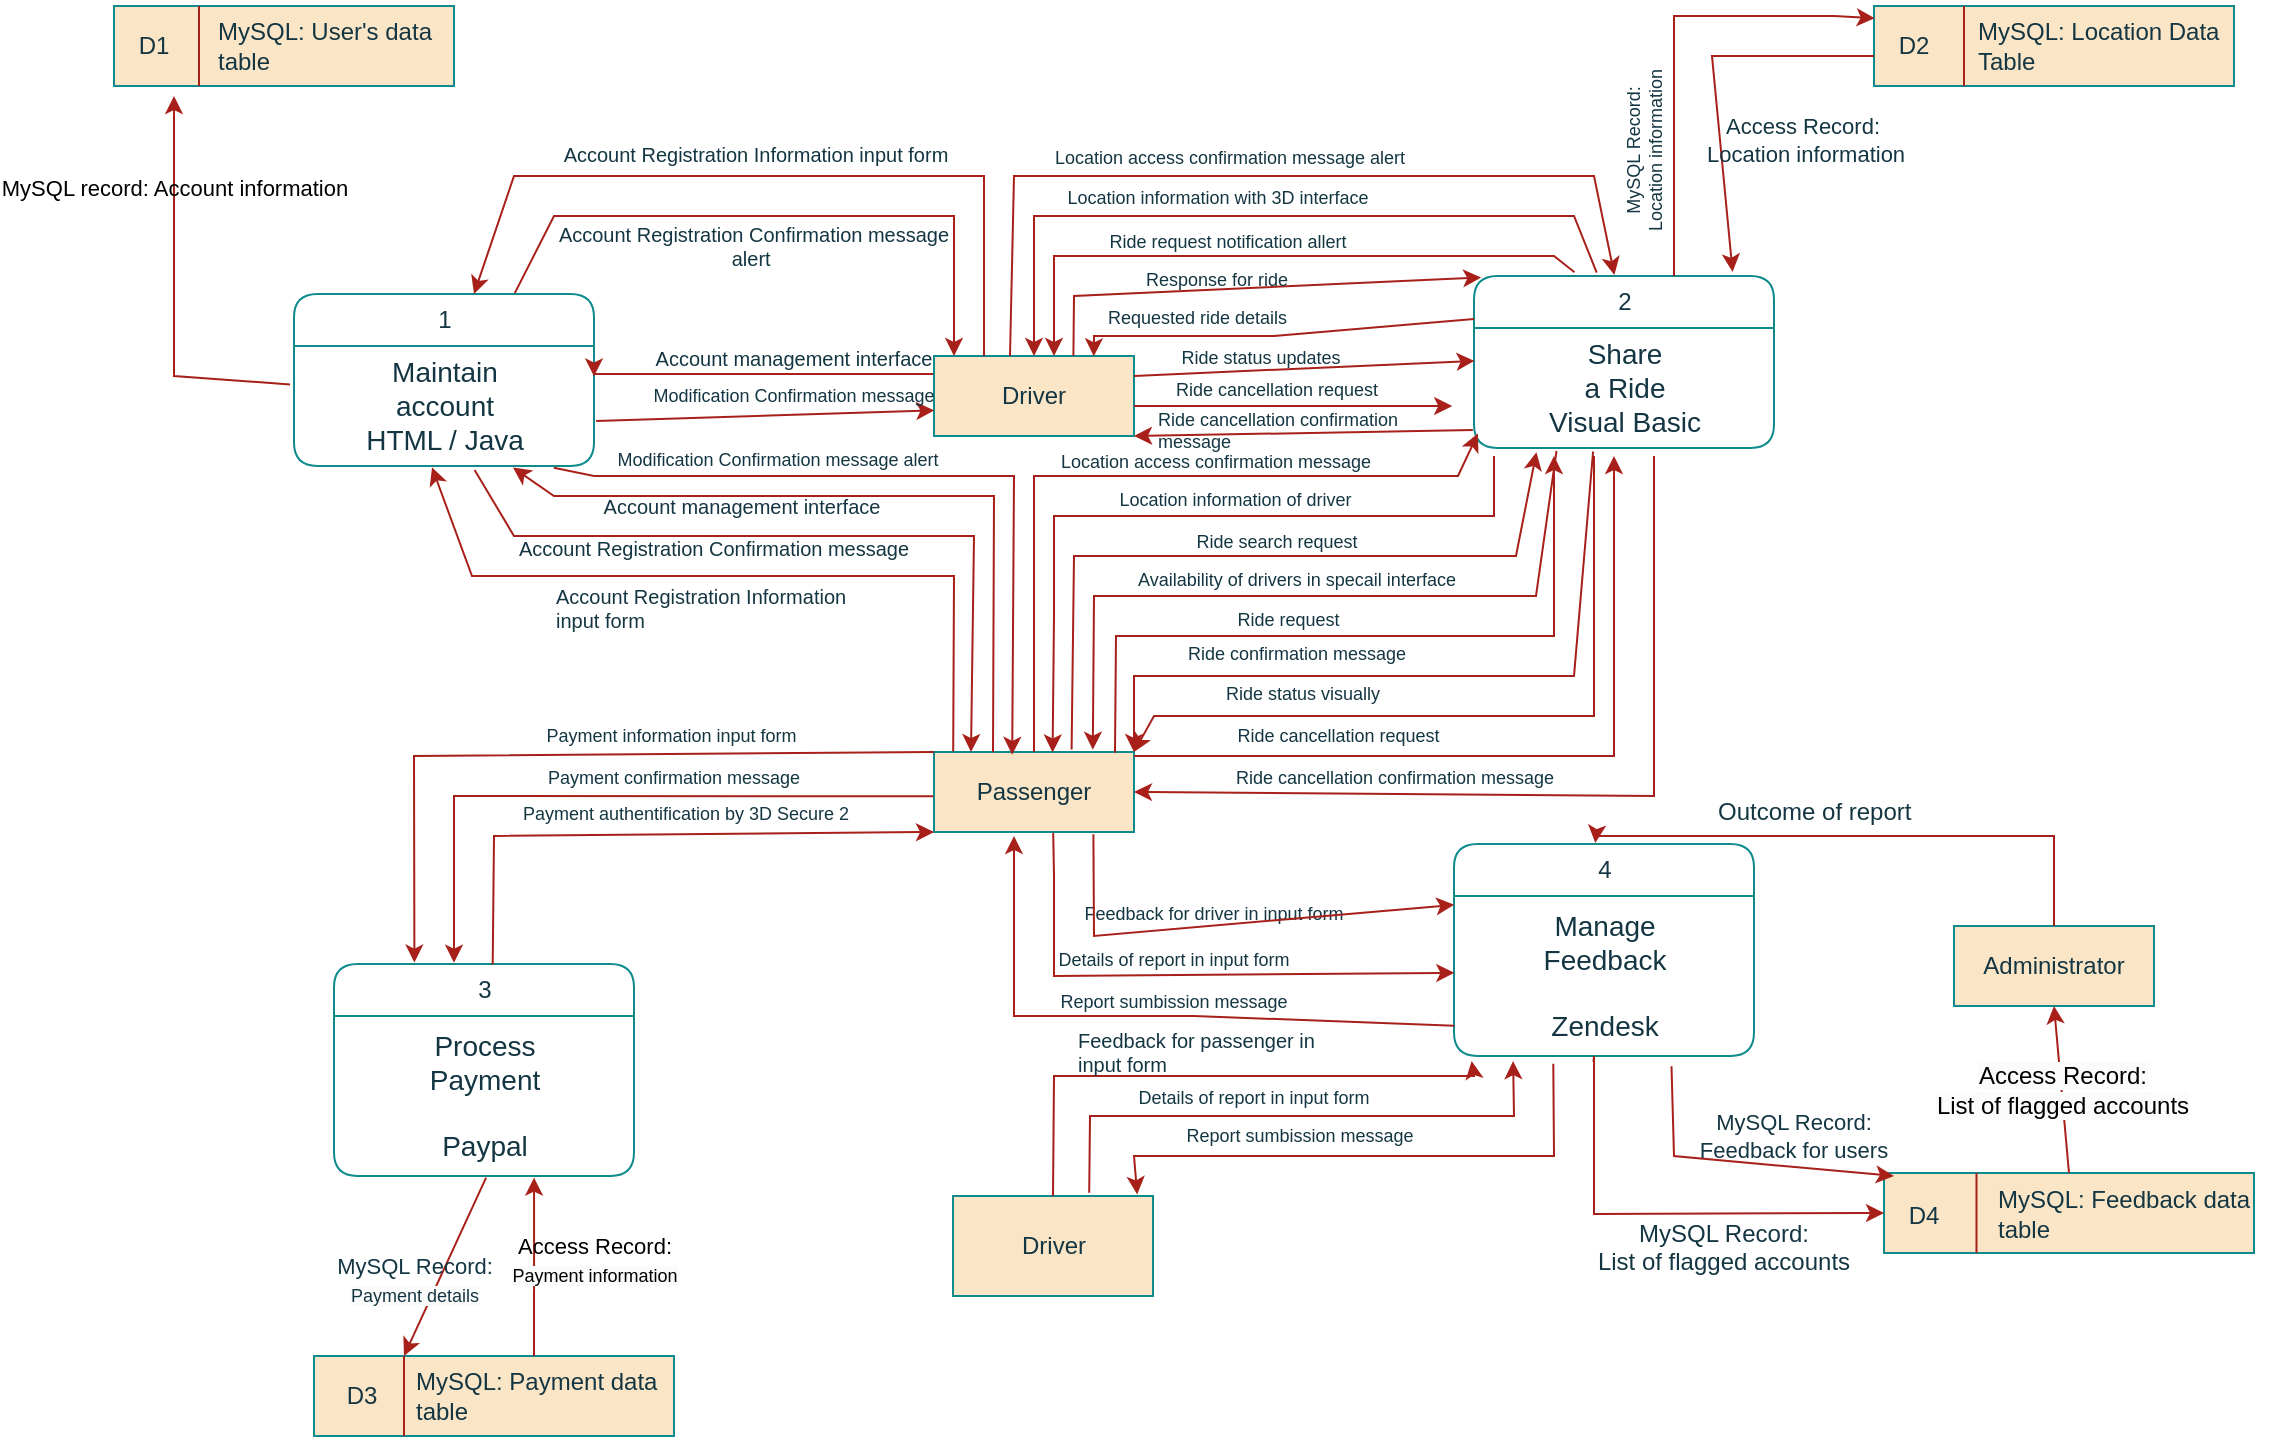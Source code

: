 <mxfile version="21.1.2" type="device">
  <diagram name="Page-1" id="pxaHdqTS34p7EinTOvAJ">
    <mxGraphModel dx="1895" dy="606" grid="1" gridSize="10" guides="1" tooltips="1" connect="1" arrows="1" fold="1" page="1" pageScale="1" pageWidth="1100" pageHeight="850" math="0" shadow="0">
      <root>
        <mxCell id="0" />
        <mxCell id="1" parent="0" />
        <mxCell id="i-tnlhz29vro71CStZkx-1" value="1" style="swimlane;fontStyle=0;childLayout=stackLayout;horizontal=1;startSize=26;fillColor=none;horizontalStack=0;resizeParent=1;resizeParentMax=0;resizeLast=0;collapsible=1;marginBottom=0;html=1;rounded=1;labelBackgroundColor=none;strokeColor=#0F8B8D;fontColor=#143642;" parent="1" vertex="1">
          <mxGeometry x="110" y="239" width="150" height="86" as="geometry" />
        </mxCell>
        <mxCell id="i-tnlhz29vro71CStZkx-2" value="Maintain &lt;br&gt;account&lt;br&gt;HTML / Java" style="text;html=1;align=center;verticalAlign=middle;resizable=0;points=[];autosize=1;strokeColor=none;fillColor=none;fontSize=14;labelBackgroundColor=none;fontColor=#143642;" parent="i-tnlhz29vro71CStZkx-1" vertex="1">
          <mxGeometry y="26" width="150" height="60" as="geometry" />
        </mxCell>
        <mxCell id="i-tnlhz29vro71CStZkx-4" value="Passenger" style="whiteSpace=wrap;html=1;align=center;labelBackgroundColor=none;fillColor=#FAE5C7;strokeColor=#0F8B8D;fontColor=#143642;" parent="1" vertex="1">
          <mxGeometry x="430" y="468" width="100" height="40" as="geometry" />
        </mxCell>
        <mxCell id="i-tnlhz29vro71CStZkx-42" value="" style="edgeStyle=orthogonalEdgeStyle;rounded=0;orthogonalLoop=1;jettySize=auto;html=1;exitX=0;exitY=0.25;exitDx=0;exitDy=0;entryX=1;entryY=0.253;entryDx=0;entryDy=0;entryPerimeter=0;labelBackgroundColor=none;strokeColor=#A8201A;fontColor=default;" parent="1" source="i-tnlhz29vro71CStZkx-5" target="i-tnlhz29vro71CStZkx-2" edge="1">
          <mxGeometry relative="1" as="geometry">
            <Array as="points">
              <mxPoint x="430" y="279" />
            </Array>
          </mxGeometry>
        </mxCell>
        <mxCell id="i-tnlhz29vro71CStZkx-5" value="Driver" style="whiteSpace=wrap;html=1;align=center;labelBackgroundColor=none;fillColor=#FAE5C7;strokeColor=#0F8B8D;fontColor=#143642;" parent="1" vertex="1">
          <mxGeometry x="430" y="270" width="100" height="40" as="geometry" />
        </mxCell>
        <mxCell id="i-tnlhz29vro71CStZkx-6" value="Administrator" style="whiteSpace=wrap;html=1;align=center;labelBackgroundColor=none;fillColor=#FAE5C7;strokeColor=#0F8B8D;fontColor=#143642;" parent="1" vertex="1">
          <mxGeometry x="940" y="555" width="100" height="40" as="geometry" />
        </mxCell>
        <mxCell id="i-tnlhz29vro71CStZkx-7" value="" style="rounded=0;whiteSpace=wrap;html=1;align=right;labelBackgroundColor=none;fillColor=#FAE5C7;strokeColor=#0F8B8D;fontColor=#143642;" parent="1" vertex="1">
          <mxGeometry x="905" y="678.5" width="185" height="40" as="geometry" />
        </mxCell>
        <mxCell id="i-tnlhz29vro71CStZkx-8" value="" style="endArrow=none;html=1;rounded=0;entryX=0.25;entryY=0;entryDx=0;entryDy=0;exitX=0.25;exitY=1;exitDx=0;exitDy=0;labelBackgroundColor=none;strokeColor=#A8201A;fontColor=default;" parent="1" source="i-tnlhz29vro71CStZkx-7" target="i-tnlhz29vro71CStZkx-7" edge="1">
          <mxGeometry width="50" height="50" relative="1" as="geometry">
            <mxPoint x="300" y="330" as="sourcePoint" />
            <mxPoint x="350" y="280" as="targetPoint" />
            <Array as="points" />
          </mxGeometry>
        </mxCell>
        <mxCell id="i-tnlhz29vro71CStZkx-10" value="D4" style="text;html=1;strokeColor=none;fillColor=none;align=center;verticalAlign=middle;whiteSpace=wrap;rounded=0;labelBackgroundColor=none;fontColor=#143642;" parent="1" vertex="1">
          <mxGeometry x="900" y="680" width="50" height="40" as="geometry" />
        </mxCell>
        <mxCell id="i-tnlhz29vro71CStZkx-12" value="" style="rounded=0;whiteSpace=wrap;html=1;align=right;labelBackgroundColor=none;fillColor=#FAE5C7;strokeColor=#0F8B8D;fontColor=#143642;" parent="1" vertex="1">
          <mxGeometry x="900" y="95" width="180" height="40" as="geometry" />
        </mxCell>
        <mxCell id="i-tnlhz29vro71CStZkx-13" value="" style="endArrow=none;html=1;rounded=0;entryX=0.25;entryY=0;entryDx=0;entryDy=0;exitX=0.25;exitY=1;exitDx=0;exitDy=0;labelBackgroundColor=none;strokeColor=#A8201A;fontColor=default;" parent="1" source="i-tnlhz29vro71CStZkx-12" target="i-tnlhz29vro71CStZkx-12" edge="1">
          <mxGeometry width="50" height="50" relative="1" as="geometry">
            <mxPoint x="660" y="370" as="sourcePoint" />
            <mxPoint x="710" y="320" as="targetPoint" />
            <Array as="points" />
          </mxGeometry>
        </mxCell>
        <mxCell id="i-tnlhz29vro71CStZkx-14" value="D2" style="text;html=1;strokeColor=none;fillColor=none;align=center;verticalAlign=middle;whiteSpace=wrap;rounded=0;labelBackgroundColor=none;fontColor=#143642;" parent="1" vertex="1">
          <mxGeometry x="890" y="100" width="60" height="30" as="geometry" />
        </mxCell>
        <mxCell id="i-tnlhz29vro71CStZkx-15" value="2" style="swimlane;fontStyle=0;childLayout=stackLayout;horizontal=1;startSize=26;fillColor=none;horizontalStack=0;resizeParent=1;resizeParentMax=0;resizeLast=0;collapsible=1;marginBottom=0;html=1;rounded=1;labelBackgroundColor=none;strokeColor=#0F8B8D;fontColor=#143642;" parent="1" vertex="1">
          <mxGeometry x="700" y="230" width="150" height="86" as="geometry" />
        </mxCell>
        <mxCell id="i-tnlhz29vro71CStZkx-16" value="Share&lt;br&gt;a Ride&lt;br&gt;Visual Basic" style="text;html=1;align=center;verticalAlign=middle;resizable=0;points=[];autosize=1;strokeColor=none;fillColor=none;fontSize=14;labelBackgroundColor=none;fontColor=#143642;" parent="i-tnlhz29vro71CStZkx-15" vertex="1">
          <mxGeometry y="26" width="150" height="60" as="geometry" />
        </mxCell>
        <mxCell id="i-tnlhz29vro71CStZkx-20" value="3" style="swimlane;fontStyle=0;childLayout=stackLayout;horizontal=1;startSize=26;fillColor=none;horizontalStack=0;resizeParent=1;resizeParentMax=0;resizeLast=0;collapsible=1;marginBottom=0;html=1;rounded=1;labelBackgroundColor=none;strokeColor=#0F8B8D;fontColor=#143642;" parent="1" vertex="1">
          <mxGeometry x="130" y="574" width="150" height="106" as="geometry" />
        </mxCell>
        <mxCell id="i-tnlhz29vro71CStZkx-21" value="Process &lt;br&gt;Payment&lt;br&gt;&lt;br&gt;Paypal" style="text;html=1;align=center;verticalAlign=middle;resizable=0;points=[];autosize=1;strokeColor=none;fillColor=none;fontSize=14;labelBackgroundColor=none;fontColor=#143642;" parent="i-tnlhz29vro71CStZkx-20" vertex="1">
          <mxGeometry y="26" width="150" height="80" as="geometry" />
        </mxCell>
        <mxCell id="i-tnlhz29vro71CStZkx-22" value="4" style="swimlane;fontStyle=0;childLayout=stackLayout;horizontal=1;startSize=26;fillColor=none;horizontalStack=0;resizeParent=1;resizeParentMax=0;resizeLast=0;collapsible=1;marginBottom=0;html=1;rounded=1;labelBackgroundColor=none;strokeColor=#0F8B8D;fontColor=#143642;" parent="1" vertex="1">
          <mxGeometry x="690" y="514" width="150" height="106" as="geometry" />
        </mxCell>
        <mxCell id="i-tnlhz29vro71CStZkx-23" value="Manage&lt;br&gt;Feedback&lt;br&gt;&lt;br&gt;Zendesk" style="text;html=1;align=center;verticalAlign=middle;resizable=0;points=[];autosize=1;strokeColor=none;fillColor=none;fontSize=14;labelBackgroundColor=none;fontColor=#143642;" parent="i-tnlhz29vro71CStZkx-22" vertex="1">
          <mxGeometry y="26" width="150" height="80" as="geometry" />
        </mxCell>
        <mxCell id="i-tnlhz29vro71CStZkx-33" value="" style="endArrow=classic;html=1;rounded=0;exitX=0.25;exitY=0;exitDx=0;exitDy=0;entryX=0.6;entryY=0;entryDx=0;entryDy=0;entryPerimeter=0;labelBackgroundColor=none;strokeColor=#A8201A;fontColor=default;" parent="1" source="i-tnlhz29vro71CStZkx-5" target="i-tnlhz29vro71CStZkx-1" edge="1">
          <mxGeometry width="50" height="50" relative="1" as="geometry">
            <mxPoint x="520" y="390" as="sourcePoint" />
            <mxPoint x="240" y="230" as="targetPoint" />
            <Array as="points">
              <mxPoint x="455" y="180" />
              <mxPoint x="220" y="180" />
            </Array>
          </mxGeometry>
        </mxCell>
        <mxCell id="i-tnlhz29vro71CStZkx-34" value="Account Registration Information input form" style="text;html=1;strokeColor=none;fillColor=none;align=center;verticalAlign=middle;whiteSpace=wrap;rounded=0;fontSize=10;labelBackgroundColor=none;fontColor=#143642;" parent="1" vertex="1">
          <mxGeometry x="241" y="154" width="200" height="30" as="geometry" />
        </mxCell>
        <mxCell id="i-tnlhz29vro71CStZkx-35" value="" style="endArrow=classic;html=1;rounded=0;exitX=0.736;exitY=-0.005;exitDx=0;exitDy=0;exitPerimeter=0;entryX=0.1;entryY=0;entryDx=0;entryDy=0;entryPerimeter=0;labelBackgroundColor=none;strokeColor=#A8201A;fontColor=default;" parent="1" source="i-tnlhz29vro71CStZkx-1" target="i-tnlhz29vro71CStZkx-5" edge="1">
          <mxGeometry width="50" height="50" relative="1" as="geometry">
            <mxPoint x="410" y="380" as="sourcePoint" />
            <mxPoint x="460" y="260" as="targetPoint" />
            <Array as="points">
              <mxPoint x="240" y="200" />
              <mxPoint x="360" y="200" />
              <mxPoint x="440" y="200" />
            </Array>
          </mxGeometry>
        </mxCell>
        <mxCell id="i-tnlhz29vro71CStZkx-36" value="Account Registration Confirmation message alert&amp;nbsp;" style="text;html=1;strokeColor=none;fillColor=none;align=center;verticalAlign=middle;whiteSpace=wrap;rounded=0;fontSize=10;labelBackgroundColor=none;fontColor=#143642;" parent="1" vertex="1">
          <mxGeometry x="239.5" y="200" width="200" height="30" as="geometry" />
        </mxCell>
        <mxCell id="i-tnlhz29vro71CStZkx-38" value="Account management interface" style="text;html=1;strokeColor=none;fillColor=none;align=center;verticalAlign=middle;whiteSpace=wrap;rounded=0;fontSize=10;labelBackgroundColor=none;fontColor=#143642;" parent="1" vertex="1">
          <mxGeometry x="260" y="256" width="200" height="30" as="geometry" />
        </mxCell>
        <mxCell id="i-tnlhz29vro71CStZkx-43" value="" style="endArrow=classic;html=1;rounded=0;entryX=0.002;entryY=0.68;entryDx=0;entryDy=0;entryPerimeter=0;exitX=1.007;exitY=0.624;exitDx=0;exitDy=0;exitPerimeter=0;labelBackgroundColor=none;strokeColor=#A8201A;fontColor=default;" parent="1" source="i-tnlhz29vro71CStZkx-2" target="i-tnlhz29vro71CStZkx-5" edge="1">
          <mxGeometry width="50" height="50" relative="1" as="geometry">
            <mxPoint x="300" y="310" as="sourcePoint" />
            <mxPoint x="350" y="260" as="targetPoint" />
          </mxGeometry>
        </mxCell>
        <mxCell id="i-tnlhz29vro71CStZkx-44" value="Modification Confirmation message" style="text;html=1;strokeColor=none;fillColor=none;align=center;verticalAlign=middle;whiteSpace=wrap;rounded=0;fontSize=9;labelBackgroundColor=none;fontColor=#143642;" parent="1" vertex="1">
          <mxGeometry x="260" y="275" width="200" height="30" as="geometry" />
        </mxCell>
        <mxCell id="i-tnlhz29vro71CStZkx-46" value="" style="endArrow=classic;html=1;rounded=0;entryX=0.46;entryY=1.011;entryDx=0;entryDy=0;entryPerimeter=0;exitX=0.096;exitY=-0.006;exitDx=0;exitDy=0;exitPerimeter=0;labelBackgroundColor=none;strokeColor=#A8201A;fontColor=default;" parent="1" source="i-tnlhz29vro71CStZkx-4" target="i-tnlhz29vro71CStZkx-2" edge="1">
          <mxGeometry width="50" height="50" relative="1" as="geometry">
            <mxPoint x="450" y="260" as="sourcePoint" />
            <mxPoint x="500" y="210" as="targetPoint" />
            <Array as="points">
              <mxPoint x="440" y="380" />
              <mxPoint x="199" y="380" />
            </Array>
          </mxGeometry>
        </mxCell>
        <mxCell id="i-tnlhz29vro71CStZkx-47" value="Account Registration Information input form" style="text;whiteSpace=wrap;html=1;fontSize=10;labelBackgroundColor=none;fontColor=#143642;" parent="1" vertex="1">
          <mxGeometry x="239" y="378" width="161" height="22" as="geometry" />
        </mxCell>
        <mxCell id="i-tnlhz29vro71CStZkx-48" value="" style="endArrow=classic;html=1;rounded=0;exitX=0.602;exitY=1.033;exitDx=0;exitDy=0;exitPerimeter=0;entryX=0.185;entryY=0;entryDx=0;entryDy=0;entryPerimeter=0;labelBackgroundColor=none;strokeColor=#A8201A;fontColor=default;" parent="1" source="i-tnlhz29vro71CStZkx-2" target="i-tnlhz29vro71CStZkx-4" edge="1">
          <mxGeometry width="50" height="50" relative="1" as="geometry">
            <mxPoint x="259" y="319" as="sourcePoint" />
            <mxPoint x="450" y="400" as="targetPoint" />
            <Array as="points">
              <mxPoint x="220" y="360" />
              <mxPoint x="360" y="360" />
              <mxPoint x="450" y="360" />
            </Array>
          </mxGeometry>
        </mxCell>
        <mxCell id="i-tnlhz29vro71CStZkx-49" value="Account Registration Confirmation message" style="text;html=1;strokeColor=none;fillColor=none;align=center;verticalAlign=middle;whiteSpace=wrap;rounded=0;fontSize=10;labelBackgroundColor=none;fontColor=#143642;" parent="1" vertex="1">
          <mxGeometry x="220" y="351" width="200" height="30" as="geometry" />
        </mxCell>
        <mxCell id="i-tnlhz29vro71CStZkx-50" value="" style="endArrow=classic;html=1;rounded=0;entryX=0.73;entryY=1.013;entryDx=0;entryDy=0;exitX=0.295;exitY=0.002;exitDx=0;exitDy=0;exitPerimeter=0;entryPerimeter=0;labelBackgroundColor=none;strokeColor=#A8201A;fontColor=default;" parent="1" source="i-tnlhz29vro71CStZkx-4" target="i-tnlhz29vro71CStZkx-2" edge="1">
          <mxGeometry width="50" height="50" relative="1" as="geometry">
            <mxPoint x="380" y="280" as="sourcePoint" />
            <mxPoint x="430" y="230" as="targetPoint" />
            <Array as="points">
              <mxPoint x="460" y="340" />
              <mxPoint x="410" y="340" />
              <mxPoint x="240" y="340" />
            </Array>
          </mxGeometry>
        </mxCell>
        <mxCell id="i-tnlhz29vro71CStZkx-51" value="Account management interface" style="text;html=1;strokeColor=none;fillColor=none;align=center;verticalAlign=middle;whiteSpace=wrap;rounded=0;fontSize=10;labelBackgroundColor=none;fontColor=#143642;" parent="1" vertex="1">
          <mxGeometry x="234" y="330" width="200" height="30" as="geometry" />
        </mxCell>
        <mxCell id="i-tnlhz29vro71CStZkx-52" value="" style="endArrow=classic;html=1;rounded=0;entryX=0.391;entryY=0.035;entryDx=0;entryDy=0;entryPerimeter=0;exitX=0.866;exitY=1.014;exitDx=0;exitDy=0;exitPerimeter=0;labelBackgroundColor=none;strokeColor=#A8201A;fontColor=default;" parent="1" source="i-tnlhz29vro71CStZkx-2" target="i-tnlhz29vro71CStZkx-4" edge="1">
          <mxGeometry width="50" height="50" relative="1" as="geometry">
            <mxPoint x="300" y="320" as="sourcePoint" />
            <mxPoint x="472.42" y="401.28" as="targetPoint" />
            <Array as="points">
              <mxPoint x="260" y="330" />
              <mxPoint x="470" y="330" />
            </Array>
          </mxGeometry>
        </mxCell>
        <mxCell id="i-tnlhz29vro71CStZkx-54" value="Modification Confirmation message alert" style="text;html=1;strokeColor=none;fillColor=none;align=center;verticalAlign=middle;whiteSpace=wrap;rounded=0;fontSize=9;labelBackgroundColor=none;fontColor=#143642;" parent="1" vertex="1">
          <mxGeometry x="252" y="307" width="200" height="30" as="geometry" />
        </mxCell>
        <mxCell id="i-tnlhz29vro71CStZkx-55" value="" style="endArrow=classic;html=1;rounded=0;entryX=0.468;entryY=-0.006;entryDx=0;entryDy=0;entryPerimeter=0;labelBackgroundColor=none;strokeColor=#A8201A;fontColor=default;" parent="1" target="i-tnlhz29vro71CStZkx-15" edge="1">
          <mxGeometry width="50" height="50" relative="1" as="geometry">
            <mxPoint x="468" y="270" as="sourcePoint" />
            <mxPoint x="682" y="238" as="targetPoint" />
            <Array as="points">
              <mxPoint x="470" y="180" />
              <mxPoint x="760" y="180" />
            </Array>
          </mxGeometry>
        </mxCell>
        <mxCell id="i-tnlhz29vro71CStZkx-56" value="Location access confirmation message alert" style="text;html=1;strokeColor=none;fillColor=none;align=center;verticalAlign=middle;whiteSpace=wrap;rounded=0;fontSize=9;labelBackgroundColor=none;fontColor=#143642;" parent="1" vertex="1">
          <mxGeometry x="478" y="156" width="200" height="30" as="geometry" />
        </mxCell>
        <mxCell id="i-tnlhz29vro71CStZkx-57" value="" style="endArrow=classic;html=1;rounded=0;exitX=0.409;exitY=-0.02;exitDx=0;exitDy=0;entryX=0.5;entryY=0;entryDx=0;entryDy=0;exitPerimeter=0;labelBackgroundColor=none;strokeColor=#A8201A;fontColor=default;" parent="1" source="i-tnlhz29vro71CStZkx-15" target="i-tnlhz29vro71CStZkx-5" edge="1">
          <mxGeometry width="50" height="50" relative="1" as="geometry">
            <mxPoint x="520" y="320" as="sourcePoint" />
            <mxPoint x="480" y="270" as="targetPoint" />
            <Array as="points">
              <mxPoint x="750" y="200" />
              <mxPoint x="480" y="200" />
            </Array>
          </mxGeometry>
        </mxCell>
        <mxCell id="i-tnlhz29vro71CStZkx-58" value="Location information with 3D interface" style="text;html=1;strokeColor=none;fillColor=none;align=center;verticalAlign=middle;whiteSpace=wrap;rounded=0;fontSize=9;labelBackgroundColor=none;fontColor=#143642;" parent="1" vertex="1">
          <mxGeometry x="472" y="176" width="200" height="30" as="geometry" />
        </mxCell>
        <mxCell id="i-tnlhz29vro71CStZkx-59" value="" style="endArrow=classic;html=1;rounded=0;exitX=0.697;exitY=-0.003;exitDx=0;exitDy=0;exitPerimeter=0;entryX=0.024;entryY=0.009;entryDx=0;entryDy=0;entryPerimeter=0;labelBackgroundColor=none;strokeColor=#A8201A;fontColor=default;" parent="1" source="i-tnlhz29vro71CStZkx-5" target="i-tnlhz29vro71CStZkx-15" edge="1">
          <mxGeometry width="50" height="50" relative="1" as="geometry">
            <mxPoint x="590" y="270" as="sourcePoint" />
            <mxPoint x="630" y="240" as="targetPoint" />
            <Array as="points">
              <mxPoint x="500" y="240" />
            </Array>
          </mxGeometry>
        </mxCell>
        <mxCell id="i-tnlhz29vro71CStZkx-60" value="" style="endArrow=classic;html=1;rounded=0;exitX=0.335;exitY=-0.022;exitDx=0;exitDy=0;exitPerimeter=0;labelBackgroundColor=none;strokeColor=#A8201A;fontColor=default;" parent="1" source="i-tnlhz29vro71CStZkx-15" edge="1">
          <mxGeometry width="50" height="50" relative="1" as="geometry">
            <mxPoint x="560" y="300" as="sourcePoint" />
            <mxPoint x="490" y="270" as="targetPoint" />
            <Array as="points">
              <mxPoint x="740" y="220" />
              <mxPoint x="570" y="220" />
              <mxPoint x="490" y="220" />
            </Array>
          </mxGeometry>
        </mxCell>
        <mxCell id="i-tnlhz29vro71CStZkx-61" value="&lt;br&gt;Ride request notification allert" style="text;html=1;strokeColor=none;fillColor=none;align=center;verticalAlign=middle;whiteSpace=wrap;rounded=0;fontSize=9;labelBackgroundColor=none;fontColor=#143642;" parent="1" vertex="1">
          <mxGeometry x="477" y="192" width="200" height="30" as="geometry" />
        </mxCell>
        <mxCell id="i-tnlhz29vro71CStZkx-62" value="&lt;font style=&quot;font-size: 9px;&quot;&gt;Response for ride&amp;nbsp;&lt;/font&gt;" style="text;whiteSpace=wrap;html=1;fontSize=9;labelBackgroundColor=none;fontColor=#143642;" parent="1" vertex="1">
          <mxGeometry x="534" y="220" width="130" height="40" as="geometry" />
        </mxCell>
        <mxCell id="i-tnlhz29vro71CStZkx-63" value="" style="endArrow=classic;html=1;rounded=0;entryX=0.799;entryY=0.004;entryDx=0;entryDy=0;exitX=0;exitY=0.25;exitDx=0;exitDy=0;entryPerimeter=0;labelBackgroundColor=none;strokeColor=#A8201A;fontColor=default;" parent="1" source="i-tnlhz29vro71CStZkx-15" target="i-tnlhz29vro71CStZkx-5" edge="1">
          <mxGeometry width="50" height="50" relative="1" as="geometry">
            <mxPoint x="560" y="300" as="sourcePoint" />
            <mxPoint x="610" y="250" as="targetPoint" />
            <Array as="points">
              <mxPoint x="600" y="260" />
              <mxPoint x="560" y="260" />
              <mxPoint x="510" y="260" />
            </Array>
          </mxGeometry>
        </mxCell>
        <mxCell id="i-tnlhz29vro71CStZkx-64" value="Requested ride details" style="text;whiteSpace=wrap;html=1;fontSize=9;labelBackgroundColor=none;fontColor=#143642;" parent="1" vertex="1">
          <mxGeometry x="515" y="239" width="130" height="20" as="geometry" />
        </mxCell>
        <mxCell id="i-tnlhz29vro71CStZkx-65" value="" style="endArrow=classic;html=1;rounded=0;exitX=1;exitY=0.25;exitDx=0;exitDy=0;entryX=0.002;entryY=0.274;entryDx=0;entryDy=0;entryPerimeter=0;labelBackgroundColor=none;strokeColor=#A8201A;fontColor=default;" parent="1" source="i-tnlhz29vro71CStZkx-5" target="i-tnlhz29vro71CStZkx-16" edge="1">
          <mxGeometry width="50" height="50" relative="1" as="geometry">
            <mxPoint x="530" y="278" as="sourcePoint" />
            <mxPoint x="649.85" y="277.2" as="targetPoint" />
          </mxGeometry>
        </mxCell>
        <mxCell id="i-tnlhz29vro71CStZkx-66" value="Ride status updates" style="text;html=1;align=center;verticalAlign=middle;resizable=0;points=[];autosize=1;strokeColor=none;fillColor=none;rotation=0;fontSize=9;labelBackgroundColor=none;fontColor=#143642;" parent="1" vertex="1">
          <mxGeometry x="543" y="261" width="100" height="20" as="geometry" />
        </mxCell>
        <mxCell id="i-tnlhz29vro71CStZkx-67" value="" style="endArrow=classic;html=1;rounded=0;entryX=-0.006;entryY=0.68;entryDx=0;entryDy=0;entryPerimeter=0;exitX=1;exitY=0.75;exitDx=0;exitDy=0;labelBackgroundColor=none;strokeColor=#A8201A;fontColor=default;" parent="1" edge="1">
          <mxGeometry width="50" height="50" relative="1" as="geometry">
            <mxPoint x="530" y="295" as="sourcePoint" />
            <mxPoint x="689.1" y="295" as="targetPoint" />
          </mxGeometry>
        </mxCell>
        <mxCell id="i-tnlhz29vro71CStZkx-68" value="Ride cancellation confirmation message" style="text;whiteSpace=wrap;html=1;fontSize=9;labelBackgroundColor=none;fontColor=#143642;" parent="1" vertex="1">
          <mxGeometry x="539.5" y="290" width="141" height="20" as="geometry" />
        </mxCell>
        <mxCell id="i-tnlhz29vro71CStZkx-69" value="Ride cancellation request" style="text;whiteSpace=wrap;html=1;fontSize=9;labelBackgroundColor=none;fontColor=#143642;" parent="1" vertex="1">
          <mxGeometry x="549" y="275" width="109" height="20" as="geometry" />
        </mxCell>
        <mxCell id="i-tnlhz29vro71CStZkx-71" value="" style="endArrow=classic;html=1;rounded=0;entryX=1;entryY=1;entryDx=0;entryDy=0;exitX=-0.004;exitY=0.851;exitDx=0;exitDy=0;exitPerimeter=0;labelBackgroundColor=none;strokeColor=#A8201A;fontColor=default;" parent="1" source="i-tnlhz29vro71CStZkx-16" target="i-tnlhz29vro71CStZkx-5" edge="1">
          <mxGeometry width="50" height="50" relative="1" as="geometry">
            <mxPoint x="630" y="270" as="sourcePoint" />
            <mxPoint x="680" y="220" as="targetPoint" />
          </mxGeometry>
        </mxCell>
        <mxCell id="i-tnlhz29vro71CStZkx-73" value="" style="endArrow=classic;html=1;rounded=0;entryX=0.002;entryY=0.152;entryDx=0;entryDy=0;entryPerimeter=0;labelBackgroundColor=none;strokeColor=#A8201A;fontColor=default;" parent="1" target="i-tnlhz29vro71CStZkx-12" edge="1">
          <mxGeometry width="50" height="50" relative="1" as="geometry">
            <mxPoint x="800" y="230" as="sourcePoint" />
            <mxPoint x="890" y="100" as="targetPoint" />
            <Array as="points">
              <mxPoint x="800" y="160" />
              <mxPoint x="800" y="120" />
              <mxPoint x="800" y="100" />
              <mxPoint x="880" y="100" />
            </Array>
          </mxGeometry>
        </mxCell>
        <mxCell id="i-tnlhz29vro71CStZkx-74" value="MySQL Record: Location information" style="text;html=1;strokeColor=none;fillColor=none;align=center;verticalAlign=middle;whiteSpace=wrap;rounded=0;fontSize=9;horizontal=0;labelBackgroundColor=none;fontColor=#143642;" parent="1" vertex="1">
          <mxGeometry x="750" y="120" width="70" height="94" as="geometry" />
        </mxCell>
        <mxCell id="i-tnlhz29vro71CStZkx-76" value="" style="endArrow=classic;html=1;rounded=0;entryX=0.268;entryY=-0.007;entryDx=0;entryDy=0;exitX=0;exitY=0;exitDx=0;exitDy=0;entryPerimeter=0;labelBackgroundColor=none;strokeColor=#A8201A;fontColor=default;" parent="1" source="i-tnlhz29vro71CStZkx-4" target="i-tnlhz29vro71CStZkx-20" edge="1">
          <mxGeometry width="50" height="50" relative="1" as="geometry">
            <mxPoint x="430" y="400" as="sourcePoint" />
            <mxPoint x="360" y="380" as="targetPoint" />
            <Array as="points">
              <mxPoint x="170" y="470" />
            </Array>
          </mxGeometry>
        </mxCell>
        <mxCell id="i-tnlhz29vro71CStZkx-77" value="Payment information input form&amp;nbsp;" style="text;html=1;strokeColor=none;fillColor=none;align=center;verticalAlign=middle;whiteSpace=wrap;rounded=0;fontSize=9;labelBackgroundColor=none;fontColor=#143642;" parent="1" vertex="1">
          <mxGeometry x="220" y="447" width="160" height="25" as="geometry" />
        </mxCell>
        <mxCell id="i-tnlhz29vro71CStZkx-78" value="" style="endArrow=classic;html=1;rounded=0;exitX=0.529;exitY=0.002;exitDx=0;exitDy=0;exitPerimeter=0;entryX=0;entryY=1;entryDx=0;entryDy=0;labelBackgroundColor=none;strokeColor=#A8201A;fontColor=default;" parent="1" source="i-tnlhz29vro71CStZkx-20" target="i-tnlhz29vro71CStZkx-4" edge="1">
          <mxGeometry width="50" height="50" relative="1" as="geometry">
            <mxPoint x="300" y="490" as="sourcePoint" />
            <mxPoint x="420" y="510" as="targetPoint" />
            <Array as="points">
              <mxPoint x="210" y="510" />
            </Array>
          </mxGeometry>
        </mxCell>
        <mxCell id="i-tnlhz29vro71CStZkx-79" value="Payment confirmation message" style="text;html=1;strokeColor=none;fillColor=none;align=center;verticalAlign=middle;whiteSpace=wrap;rounded=0;fontSize=9;labelBackgroundColor=none;fontColor=#143642;" parent="1" vertex="1">
          <mxGeometry x="200" y="466" width="200" height="30" as="geometry" />
        </mxCell>
        <mxCell id="i-tnlhz29vro71CStZkx-80" value="Payment authentification by 3D Secure 2" style="text;html=1;strokeColor=none;fillColor=none;align=center;verticalAlign=middle;whiteSpace=wrap;rounded=0;fontSize=9;labelBackgroundColor=none;fontColor=#143642;" parent="1" vertex="1">
          <mxGeometry x="206" y="484" width="200" height="30" as="geometry" />
        </mxCell>
        <mxCell id="i-tnlhz29vro71CStZkx-81" value="" style="endArrow=classic;html=1;rounded=0;exitX=-0.003;exitY=0.553;exitDx=0;exitDy=0;exitPerimeter=0;entryX=0.4;entryY=-0.006;entryDx=0;entryDy=0;entryPerimeter=0;labelBackgroundColor=none;strokeColor=#A8201A;fontColor=default;" parent="1" source="i-tnlhz29vro71CStZkx-4" target="i-tnlhz29vro71CStZkx-20" edge="1">
          <mxGeometry width="50" height="50" relative="1" as="geometry">
            <mxPoint x="290" y="460" as="sourcePoint" />
            <mxPoint x="190" y="600" as="targetPoint" />
            <Array as="points">
              <mxPoint x="190" y="490" />
            </Array>
          </mxGeometry>
        </mxCell>
        <mxCell id="i-tnlhz29vro71CStZkx-82" value="" style="endArrow=classic;html=1;rounded=0;exitX=0.001;exitY=0.811;exitDx=0;exitDy=0;exitPerimeter=0;labelBackgroundColor=none;strokeColor=#A8201A;fontColor=default;" parent="1" source="i-tnlhz29vro71CStZkx-23" edge="1">
          <mxGeometry width="50" height="50" relative="1" as="geometry">
            <mxPoint x="580" y="570" as="sourcePoint" />
            <mxPoint x="470" y="510" as="targetPoint" />
            <Array as="points">
              <mxPoint x="560" y="600" />
              <mxPoint x="470" y="600" />
              <mxPoint x="470" y="550" />
            </Array>
          </mxGeometry>
        </mxCell>
        <mxCell id="i-tnlhz29vro71CStZkx-83" value="Feedback for driver in input form" style="text;html=1;strokeColor=none;fillColor=none;align=center;verticalAlign=middle;whiteSpace=wrap;rounded=0;fontSize=9;labelBackgroundColor=none;fontColor=#143642;" parent="1" vertex="1">
          <mxGeometry x="469.5" y="534" width="200" height="30" as="geometry" />
        </mxCell>
        <mxCell id="i-tnlhz29vro71CStZkx-84" value="" style="endArrow=classic;html=1;rounded=0;entryX=0.001;entryY=0.48;entryDx=0;entryDy=0;entryPerimeter=0;exitX=0.596;exitY=1.014;exitDx=0;exitDy=0;exitPerimeter=0;labelBackgroundColor=none;strokeColor=#A8201A;fontColor=default;" parent="1" source="i-tnlhz29vro71CStZkx-4" target="i-tnlhz29vro71CStZkx-23" edge="1">
          <mxGeometry width="50" height="50" relative="1" as="geometry">
            <mxPoint x="580" y="510" as="sourcePoint" />
            <mxPoint x="630" y="460" as="targetPoint" />
            <Array as="points">
              <mxPoint x="490" y="530" />
              <mxPoint x="490" y="580" />
            </Array>
          </mxGeometry>
        </mxCell>
        <mxCell id="i-tnlhz29vro71CStZkx-85" value="" style="endArrow=classic;html=1;rounded=0;entryX=0.001;entryY=0.055;entryDx=0;entryDy=0;entryPerimeter=0;exitX=0.797;exitY=1.029;exitDx=0;exitDy=0;exitPerimeter=0;labelBackgroundColor=none;strokeColor=#A8201A;fontColor=default;" parent="1" source="i-tnlhz29vro71CStZkx-4" target="i-tnlhz29vro71CStZkx-23" edge="1">
          <mxGeometry width="50" height="50" relative="1" as="geometry">
            <mxPoint x="530" y="520" as="sourcePoint" />
            <mxPoint x="580" y="470" as="targetPoint" />
            <Array as="points">
              <mxPoint x="510" y="510" />
              <mxPoint x="510" y="560" />
            </Array>
          </mxGeometry>
        </mxCell>
        <mxCell id="i-tnlhz29vro71CStZkx-86" value="Details of report in input form" style="text;html=1;strokeColor=none;fillColor=none;align=center;verticalAlign=middle;whiteSpace=wrap;rounded=0;fontSize=9;labelBackgroundColor=none;fontColor=#143642;" parent="1" vertex="1">
          <mxGeometry x="469.5" y="557" width="160" height="30" as="geometry" />
        </mxCell>
        <mxCell id="i-tnlhz29vro71CStZkx-87" value="Report sumbission message" style="text;html=1;strokeColor=none;fillColor=none;align=center;verticalAlign=middle;whiteSpace=wrap;rounded=0;fontSize=9;labelBackgroundColor=none;fontColor=#143642;" parent="1" vertex="1">
          <mxGeometry x="470" y="577.5" width="160" height="30" as="geometry" />
        </mxCell>
        <mxCell id="i-tnlhz29vro71CStZkx-88" value="" style="endArrow=classic;html=1;rounded=0;exitX=0.465;exitY=1.038;exitDx=0;exitDy=0;exitPerimeter=0;entryX=0;entryY=0.5;entryDx=0;entryDy=0;labelBackgroundColor=none;strokeColor=#A8201A;fontColor=default;" parent="1" source="i-tnlhz29vro71CStZkx-23" target="i-tnlhz29vro71CStZkx-7" edge="1">
          <mxGeometry width="50" height="50" relative="1" as="geometry">
            <mxPoint x="700" y="350" as="sourcePoint" />
            <mxPoint x="900" y="620" as="targetPoint" />
            <Array as="points">
              <mxPoint x="760" y="620" />
              <mxPoint x="760" y="699" />
            </Array>
          </mxGeometry>
        </mxCell>
        <mxCell id="i-tnlhz29vro71CStZkx-89" value="&lt;span style=&quot;color: rgb(0, 0, 0); font-family: Helvetica; font-size: 12px; font-style: normal; font-variant-ligatures: normal; font-variant-caps: normal; font-weight: 400; letter-spacing: normal; orphans: 2; text-align: left; text-indent: 0px; text-transform: none; widows: 2; word-spacing: 0px; -webkit-text-stroke-width: 0px; background-color: rgb(251, 251, 251); text-decoration-thickness: initial; text-decoration-style: initial; text-decoration-color: initial; float: none; display: inline !important;&quot;&gt;Access Record:&lt;/span&gt;&lt;br style=&quot;border-color: var(--border-color); color: rgb(0, 0, 0); font-family: Helvetica; font-size: 12px; font-style: normal; font-variant-ligatures: normal; font-variant-caps: normal; font-weight: 400; letter-spacing: normal; orphans: 2; text-align: left; text-indent: 0px; text-transform: none; widows: 2; word-spacing: 0px; -webkit-text-stroke-width: 0px; background-color: rgb(251, 251, 251); text-decoration-thickness: initial; text-decoration-style: initial; text-decoration-color: initial;&quot;&gt;&lt;span style=&quot;color: rgb(0, 0, 0); font-family: Helvetica; font-size: 12px; font-style: normal; font-variant-ligatures: normal; font-variant-caps: normal; font-weight: 400; letter-spacing: normal; orphans: 2; text-align: left; text-indent: 0px; text-transform: none; widows: 2; word-spacing: 0px; -webkit-text-stroke-width: 0px; background-color: rgb(251, 251, 251); text-decoration-thickness: initial; text-decoration-style: initial; text-decoration-color: initial; float: none; display: inline !important;&quot;&gt;List of flagged accounts&lt;/span&gt;" style="endArrow=classic;html=1;rounded=0;entryX=0.5;entryY=1;entryDx=0;entryDy=0;exitX=0.5;exitY=0;exitDx=0;exitDy=0;labelBackgroundColor=none;strokeColor=#A8201A;fontColor=default;" parent="1" source="i-tnlhz29vro71CStZkx-7" target="i-tnlhz29vro71CStZkx-6" edge="1">
          <mxGeometry width="50" height="50" relative="1" as="geometry">
            <mxPoint x="800" y="460" as="sourcePoint" />
            <mxPoint x="850" y="410" as="targetPoint" />
          </mxGeometry>
        </mxCell>
        <mxCell id="i-tnlhz29vro71CStZkx-90" value="" style="endArrow=classic;html=1;rounded=0;exitX=0.5;exitY=0;exitDx=0;exitDy=0;entryX=0.471;entryY=-0.005;entryDx=0;entryDy=0;entryPerimeter=0;labelBackgroundColor=none;strokeColor=#A8201A;fontColor=default;" parent="1" source="i-tnlhz29vro71CStZkx-6" target="i-tnlhz29vro71CStZkx-22" edge="1">
          <mxGeometry width="50" height="50" relative="1" as="geometry">
            <mxPoint x="720" y="460" as="sourcePoint" />
            <mxPoint x="760" y="478" as="targetPoint" />
            <Array as="points">
              <mxPoint x="990" y="510" />
              <mxPoint x="870" y="510" />
              <mxPoint x="761" y="510" />
            </Array>
          </mxGeometry>
        </mxCell>
        <mxCell id="i-tnlhz29vro71CStZkx-92" value="Outcome of report" style="text;whiteSpace=wrap;html=1;labelBackgroundColor=none;fontColor=#143642;" parent="1" vertex="1">
          <mxGeometry x="820" y="484" width="130" height="40" as="geometry" />
        </mxCell>
        <mxCell id="i-tnlhz29vro71CStZkx-94" value="MySQL Record:&lt;br&gt;List of flagged accounts" style="text;whiteSpace=wrap;html=1;horizontal=1;align=center;labelBackgroundColor=none;fontColor=#143642;" parent="1" vertex="1">
          <mxGeometry x="760" y="695.25" width="130" height="20" as="geometry" />
        </mxCell>
        <mxCell id="i-tnlhz29vro71CStZkx-97" value="" style="endArrow=classic;html=1;rounded=0;entryX=0.013;entryY=0.88;entryDx=0;entryDy=0;entryPerimeter=0;exitX=0.5;exitY=0;exitDx=0;exitDy=0;labelBackgroundColor=none;strokeColor=#A8201A;fontColor=default;" parent="1" source="i-tnlhz29vro71CStZkx-4" target="i-tnlhz29vro71CStZkx-16" edge="1">
          <mxGeometry width="50" height="50" relative="1" as="geometry">
            <mxPoint x="580" y="480" as="sourcePoint" />
            <mxPoint x="630" y="430" as="targetPoint" />
            <Array as="points">
              <mxPoint x="480" y="400" />
              <mxPoint x="480" y="330" />
              <mxPoint x="610" y="330" />
              <mxPoint x="692" y="330" />
            </Array>
          </mxGeometry>
        </mxCell>
        <mxCell id="i-tnlhz29vro71CStZkx-98" value="Location access confirmation message" style="text;html=1;strokeColor=none;fillColor=none;align=center;verticalAlign=middle;whiteSpace=wrap;rounded=0;fontSize=9;labelBackgroundColor=none;fontColor=#143642;" parent="1" vertex="1">
          <mxGeometry x="471" y="308" width="200" height="30" as="geometry" />
        </mxCell>
        <mxCell id="i-tnlhz29vro71CStZkx-99" value="" style="endArrow=classic;html=1;rounded=0;entryX=0.593;entryY=0.006;entryDx=0;entryDy=0;entryPerimeter=0;labelBackgroundColor=none;strokeColor=#A8201A;fontColor=default;" parent="1" target="i-tnlhz29vro71CStZkx-4" edge="1">
          <mxGeometry width="50" height="50" relative="1" as="geometry">
            <mxPoint x="710" y="320" as="sourcePoint" />
            <mxPoint x="510" y="290" as="targetPoint" />
            <Array as="points">
              <mxPoint x="710" y="350" />
              <mxPoint x="640" y="350" />
              <mxPoint x="570" y="350" />
              <mxPoint x="490" y="350" />
              <mxPoint x="490" y="400" />
            </Array>
          </mxGeometry>
        </mxCell>
        <mxCell id="i-tnlhz29vro71CStZkx-100" value="Location information of driver&amp;nbsp;" style="text;html=1;strokeColor=none;fillColor=none;align=center;verticalAlign=middle;whiteSpace=wrap;rounded=0;fontSize=9;labelBackgroundColor=none;fontColor=#143642;" parent="1" vertex="1">
          <mxGeometry x="482" y="327" width="200" height="30" as="geometry" />
        </mxCell>
        <mxCell id="i-tnlhz29vro71CStZkx-101" value="" style="endArrow=classic;html=1;rounded=0;exitX=0.688;exitY=-0.031;exitDx=0;exitDy=0;exitPerimeter=0;entryX=0.208;entryY=1.035;entryDx=0;entryDy=0;entryPerimeter=0;labelBackgroundColor=none;strokeColor=#A8201A;fontColor=default;" parent="1" source="i-tnlhz29vro71CStZkx-4" target="i-tnlhz29vro71CStZkx-16" edge="1">
          <mxGeometry width="50" height="50" relative="1" as="geometry">
            <mxPoint x="470" y="350" as="sourcePoint" />
            <mxPoint x="670" y="410" as="targetPoint" />
            <Array as="points">
              <mxPoint x="500" y="370" />
              <mxPoint x="600" y="370" />
              <mxPoint x="721" y="370" />
            </Array>
          </mxGeometry>
        </mxCell>
        <mxCell id="i-tnlhz29vro71CStZkx-102" value="Ride search request" style="text;html=1;align=center;verticalAlign=middle;resizable=0;points=[];autosize=1;strokeColor=none;fillColor=none;rotation=0;fontSize=9;labelBackgroundColor=none;fontColor=#143642;" parent="1" vertex="1">
          <mxGeometry x="551" y="353" width="100" height="20" as="geometry" />
        </mxCell>
        <mxCell id="i-tnlhz29vro71CStZkx-103" value="" style="endArrow=classic;html=1;rounded=0;entryX=0.794;entryY=-0.028;entryDx=0;entryDy=0;exitX=0.275;exitY=1.025;exitDx=0;exitDy=0;exitPerimeter=0;entryPerimeter=0;labelBackgroundColor=none;strokeColor=#A8201A;fontColor=default;" parent="1" source="i-tnlhz29vro71CStZkx-16" target="i-tnlhz29vro71CStZkx-4" edge="1">
          <mxGeometry width="50" height="50" relative="1" as="geometry">
            <mxPoint x="740" y="320" as="sourcePoint" />
            <mxPoint x="610" y="300" as="targetPoint" />
            <Array as="points">
              <mxPoint x="731" y="390" />
              <mxPoint x="510" y="390" />
            </Array>
          </mxGeometry>
        </mxCell>
        <mxCell id="i-tnlhz29vro71CStZkx-104" value="Availability of drivers in specail interface" style="text;html=1;align=center;verticalAlign=middle;resizable=0;points=[];autosize=1;strokeColor=none;fillColor=none;rotation=0;fontSize=9;labelBackgroundColor=none;fontColor=#143642;" parent="1" vertex="1">
          <mxGeometry x="521" y="372" width="180" height="20" as="geometry" />
        </mxCell>
        <mxCell id="i-tnlhz29vro71CStZkx-105" value="" style="endArrow=classic;html=1;rounded=0;exitX=0.905;exitY=0.01;exitDx=0;exitDy=0;exitPerimeter=0;labelBackgroundColor=none;strokeColor=#A8201A;fontColor=default;" parent="1" source="i-tnlhz29vro71CStZkx-4" edge="1">
          <mxGeometry width="50" height="50" relative="1" as="geometry">
            <mxPoint x="590" y="350" as="sourcePoint" />
            <mxPoint x="740" y="320" as="targetPoint" />
            <Array as="points">
              <mxPoint x="521" y="410" />
              <mxPoint x="620" y="410" />
              <mxPoint x="740" y="410" />
            </Array>
          </mxGeometry>
        </mxCell>
        <mxCell id="i-tnlhz29vro71CStZkx-106" value="Ride request&amp;nbsp;" style="text;html=1;align=center;verticalAlign=middle;resizable=0;points=[];autosize=1;strokeColor=none;fillColor=none;rotation=0;fontSize=9;labelBackgroundColor=none;fontColor=#143642;" parent="1" vertex="1">
          <mxGeometry x="568" y="392" width="80" height="20" as="geometry" />
        </mxCell>
        <mxCell id="i-tnlhz29vro71CStZkx-107" value="" style="endArrow=classic;html=1;rounded=0;entryX=1;entryY=0;entryDx=0;entryDy=0;exitX=0.397;exitY=1.029;exitDx=0;exitDy=0;exitPerimeter=0;labelBackgroundColor=none;strokeColor=#A8201A;fontColor=default;" parent="1" source="i-tnlhz29vro71CStZkx-16" target="i-tnlhz29vro71CStZkx-4" edge="1">
          <mxGeometry width="50" height="50" relative="1" as="geometry">
            <mxPoint x="590" y="350" as="sourcePoint" />
            <mxPoint x="640" y="300" as="targetPoint" />
            <Array as="points">
              <mxPoint x="750" y="430" />
              <mxPoint x="650" y="430" />
              <mxPoint x="530" y="430" />
            </Array>
          </mxGeometry>
        </mxCell>
        <mxCell id="i-tnlhz29vro71CStZkx-108" value="Ride confirmation message" style="text;html=1;align=center;verticalAlign=middle;resizable=0;points=[];autosize=1;strokeColor=none;fillColor=none;rotation=0;fontSize=9;labelBackgroundColor=none;fontColor=#143642;" parent="1" vertex="1">
          <mxGeometry x="546" y="409" width="130" height="20" as="geometry" />
        </mxCell>
        <mxCell id="i-tnlhz29vro71CStZkx-109" value="" style="endArrow=classic;html=1;rounded=0;entryX=1;entryY=0;entryDx=0;entryDy=0;labelBackgroundColor=none;strokeColor=#A8201A;fontColor=default;" parent="1" target="i-tnlhz29vro71CStZkx-4" edge="1">
          <mxGeometry width="50" height="50" relative="1" as="geometry">
            <mxPoint x="760" y="320" as="sourcePoint" />
            <mxPoint x="640" y="300" as="targetPoint" />
            <Array as="points">
              <mxPoint x="760" y="450" />
              <mxPoint x="680" y="450" />
              <mxPoint x="600" y="450" />
              <mxPoint x="540" y="450" />
            </Array>
          </mxGeometry>
        </mxCell>
        <mxCell id="i-tnlhz29vro71CStZkx-110" value="Ride status visually" style="text;html=1;align=center;verticalAlign=middle;resizable=0;points=[];autosize=1;strokeColor=none;fillColor=none;rotation=0;fontSize=9;labelBackgroundColor=none;fontColor=#143642;" parent="1" vertex="1">
          <mxGeometry x="564" y="429" width="100" height="20" as="geometry" />
        </mxCell>
        <mxCell id="i-tnlhz29vro71CStZkx-111" value="" style="endArrow=classic;html=1;rounded=0;labelBackgroundColor=none;strokeColor=#A8201A;fontColor=default;" parent="1" edge="1">
          <mxGeometry width="50" height="50" relative="1" as="geometry">
            <mxPoint x="530" y="470" as="sourcePoint" />
            <mxPoint x="770" y="320" as="targetPoint" />
            <Array as="points">
              <mxPoint x="670" y="470" />
              <mxPoint x="770" y="470" />
            </Array>
          </mxGeometry>
        </mxCell>
        <mxCell id="i-tnlhz29vro71CStZkx-112" value="Ride cancellation request&amp;nbsp;" style="text;html=1;align=center;verticalAlign=middle;resizable=0;points=[];autosize=1;strokeColor=none;fillColor=none;rotation=0;fontSize=9;labelBackgroundColor=none;fontColor=#143642;" parent="1" vertex="1">
          <mxGeometry x="568" y="449.5" width="130" height="20" as="geometry" />
        </mxCell>
        <mxCell id="i-tnlhz29vro71CStZkx-113" value="" style="endArrow=classic;html=1;rounded=0;entryX=1;entryY=0.5;entryDx=0;entryDy=0;labelBackgroundColor=none;strokeColor=#A8201A;fontColor=default;" parent="1" target="i-tnlhz29vro71CStZkx-4" edge="1">
          <mxGeometry width="50" height="50" relative="1" as="geometry">
            <mxPoint x="790" y="320" as="sourcePoint" />
            <mxPoint x="710" y="330" as="targetPoint" />
            <Array as="points">
              <mxPoint x="790" y="490" />
            </Array>
          </mxGeometry>
        </mxCell>
        <mxCell id="i-tnlhz29vro71CStZkx-114" value="Ride cancellation confirmation message" style="text;html=1;align=center;verticalAlign=middle;resizable=0;points=[];autosize=1;strokeColor=none;fillColor=none;rotation=0;fontSize=9;labelBackgroundColor=none;fontColor=#143642;" parent="1" vertex="1">
          <mxGeometry x="570" y="471" width="180" height="20" as="geometry" />
        </mxCell>
        <mxCell id="i-tnlhz29vro71CStZkx-116" value="" style="endArrow=classic;html=1;rounded=0;entryX=0.862;entryY=-0.024;entryDx=0;entryDy=0;entryPerimeter=0;exitX=0.167;exitY=0.667;exitDx=0;exitDy=0;exitPerimeter=0;labelBackgroundColor=none;strokeColor=#A8201A;fontColor=default;" parent="1" source="i-tnlhz29vro71CStZkx-14" target="i-tnlhz29vro71CStZkx-15" edge="1">
          <mxGeometry width="50" height="50" relative="1" as="geometry">
            <mxPoint x="690" y="310" as="sourcePoint" />
            <mxPoint x="740" y="260" as="targetPoint" />
            <Array as="points">
              <mxPoint x="819" y="120" />
            </Array>
          </mxGeometry>
        </mxCell>
        <mxCell id="KOLVTev2kFEoOMY6-Nuw-14" value="Access Record:&lt;br&gt;&amp;nbsp;Location information" style="edgeLabel;html=1;align=center;verticalAlign=middle;resizable=0;points=[];labelBackgroundColor=none;fontColor=#143642;" vertex="1" connectable="0" parent="i-tnlhz29vro71CStZkx-116">
          <mxGeometry x="0.25" y="4" relative="1" as="geometry">
            <mxPoint x="37" y="5" as="offset" />
          </mxGeometry>
        </mxCell>
        <mxCell id="i-tnlhz29vro71CStZkx-118" value="Driver" style="html=1;dashed=0;whiteSpace=wrap;labelBackgroundColor=none;fillColor=#FAE5C7;strokeColor=#0F8B8D;fontColor=#143642;" parent="1" vertex="1">
          <mxGeometry x="439.5" y="690" width="100" height="50" as="geometry" />
        </mxCell>
        <mxCell id="i-tnlhz29vro71CStZkx-119" value="" style="endArrow=classic;html=1;rounded=0;entryX=0.059;entryY=1.032;entryDx=0;entryDy=0;entryPerimeter=0;exitX=0.5;exitY=0;exitDx=0;exitDy=0;labelBackgroundColor=none;strokeColor=#A8201A;fontColor=default;" parent="1" source="i-tnlhz29vro71CStZkx-118" target="i-tnlhz29vro71CStZkx-23" edge="1">
          <mxGeometry width="50" height="50" relative="1" as="geometry">
            <mxPoint x="570" y="580" as="sourcePoint" />
            <mxPoint x="620" y="530" as="targetPoint" />
            <Array as="points">
              <mxPoint x="490" y="630" />
              <mxPoint x="700" y="630" />
            </Array>
          </mxGeometry>
        </mxCell>
        <mxCell id="i-tnlhz29vro71CStZkx-120" value="Feedback for passenger in input form" style="text;whiteSpace=wrap;html=1;fontSize=10;labelBackgroundColor=none;fontColor=#143642;" parent="1" vertex="1">
          <mxGeometry x="499.5" y="600" width="140" height="40" as="geometry" />
        </mxCell>
        <mxCell id="i-tnlhz29vro71CStZkx-121" value="" style="endArrow=classic;html=1;rounded=0;entryX=0.197;entryY=1.032;entryDx=0;entryDy=0;entryPerimeter=0;exitX=0.681;exitY=-0.032;exitDx=0;exitDy=0;exitPerimeter=0;labelBackgroundColor=none;strokeColor=#A8201A;fontColor=default;" parent="1" source="i-tnlhz29vro71CStZkx-118" target="i-tnlhz29vro71CStZkx-23" edge="1">
          <mxGeometry width="50" height="50" relative="1" as="geometry">
            <mxPoint x="570" y="580" as="sourcePoint" />
            <mxPoint x="620" y="530" as="targetPoint" />
            <Array as="points">
              <mxPoint x="508" y="650" />
              <mxPoint x="720" y="650" />
            </Array>
          </mxGeometry>
        </mxCell>
        <mxCell id="i-tnlhz29vro71CStZkx-122" value="Details of report in input form" style="text;html=1;strokeColor=none;fillColor=none;align=center;verticalAlign=middle;whiteSpace=wrap;rounded=0;fontSize=9;labelBackgroundColor=none;fontColor=#143642;" parent="1" vertex="1">
          <mxGeometry x="509.5" y="625.5" width="160" height="30" as="geometry" />
        </mxCell>
        <mxCell id="i-tnlhz29vro71CStZkx-123" value="" style="endArrow=classic;html=1;rounded=0;entryX=0.921;entryY=-0.016;entryDx=0;entryDy=0;entryPerimeter=0;exitX=0.331;exitY=1.048;exitDx=0;exitDy=0;exitPerimeter=0;labelBackgroundColor=none;strokeColor=#A8201A;fontColor=default;" parent="1" source="i-tnlhz29vro71CStZkx-23" target="i-tnlhz29vro71CStZkx-118" edge="1">
          <mxGeometry width="50" height="50" relative="1" as="geometry">
            <mxPoint x="570" y="580" as="sourcePoint" />
            <mxPoint x="620" y="530" as="targetPoint" />
            <Array as="points">
              <mxPoint x="740" y="670" />
              <mxPoint x="530" y="670" />
            </Array>
          </mxGeometry>
        </mxCell>
        <mxCell id="i-tnlhz29vro71CStZkx-124" value="Report sumbission message" style="text;html=1;strokeColor=none;fillColor=none;align=center;verticalAlign=middle;whiteSpace=wrap;rounded=0;fontSize=9;labelBackgroundColor=none;fontColor=#143642;" parent="1" vertex="1">
          <mxGeometry x="533" y="645" width="160" height="30" as="geometry" />
        </mxCell>
        <mxCell id="3s9C69leFul3qWCw0u49-2" value="" style="rounded=0;whiteSpace=wrap;html=1;align=right;labelBackgroundColor=none;fillColor=#FAE5C7;strokeColor=#0F8B8D;fontColor=#143642;" parent="1" vertex="1">
          <mxGeometry x="20" y="95" width="170" height="40" as="geometry" />
        </mxCell>
        <mxCell id="3s9C69leFul3qWCw0u49-3" value="" style="endArrow=none;html=1;rounded=0;entryX=0.25;entryY=0;entryDx=0;entryDy=0;exitX=0.25;exitY=1;exitDx=0;exitDy=0;labelBackgroundColor=none;strokeColor=#A8201A;fontColor=default;" parent="1" source="3s9C69leFul3qWCw0u49-2" target="3s9C69leFul3qWCw0u49-2" edge="1">
          <mxGeometry width="50" height="50" relative="1" as="geometry">
            <mxPoint x="-180" y="405" as="sourcePoint" />
            <mxPoint x="-130" y="355" as="targetPoint" />
            <Array as="points" />
          </mxGeometry>
        </mxCell>
        <mxCell id="3s9C69leFul3qWCw0u49-4" value="D1" style="text;html=1;strokeColor=none;fillColor=none;align=center;verticalAlign=middle;whiteSpace=wrap;rounded=0;labelBackgroundColor=none;fontColor=#143642;" parent="1" vertex="1">
          <mxGeometry x="10" y="100" width="60" height="30" as="geometry" />
        </mxCell>
        <mxCell id="3s9C69leFul3qWCw0u49-5" value="MySQL record: Account information" style="endArrow=classic;html=1;rounded=0;exitX=-0.013;exitY=0.32;exitDx=0;exitDy=0;exitPerimeter=0;labelBackgroundColor=none;strokeColor=#A8201A;fontColor=default;" parent="1" source="i-tnlhz29vro71CStZkx-2" edge="1">
          <mxGeometry x="0.541" width="50" height="50" relative="1" as="geometry">
            <mxPoint x="440" y="360" as="sourcePoint" />
            <mxPoint x="50" y="140" as="targetPoint" />
            <Array as="points">
              <mxPoint x="50" y="280" />
            </Array>
            <mxPoint as="offset" />
          </mxGeometry>
        </mxCell>
        <mxCell id="3s9C69leFul3qWCw0u49-8" value="" style="endArrow=classic;html=1;rounded=0;exitX=0.725;exitY=1.064;exitDx=0;exitDy=0;exitPerimeter=0;labelBackgroundColor=none;strokeColor=#A8201A;fontColor=default;" parent="1" source="i-tnlhz29vro71CStZkx-23" edge="1">
          <mxGeometry width="50" height="50" relative="1" as="geometry">
            <mxPoint x="830" y="560" as="sourcePoint" />
            <mxPoint x="910" y="680" as="targetPoint" />
            <Array as="points">
              <mxPoint x="800" y="670" />
            </Array>
          </mxGeometry>
        </mxCell>
        <mxCell id="3s9C69leFul3qWCw0u49-9" value="MySQL Record:&lt;br&gt;Feedback for users" style="text;html=1;strokeColor=none;fillColor=none;align=center;verticalAlign=middle;whiteSpace=wrap;rounded=0;fontSize=11;labelBackgroundColor=none;fontColor=#143642;" parent="1" vertex="1">
          <mxGeometry x="780" y="645" width="160" height="30" as="geometry" />
        </mxCell>
        <mxCell id="qPA8sIYIRieho6AAy9j8-1" value="" style="rounded=0;whiteSpace=wrap;html=1;align=right;labelBackgroundColor=none;fillColor=#FAE5C7;strokeColor=#0F8B8D;fontColor=#143642;" parent="1" vertex="1">
          <mxGeometry x="120" y="770" width="180" height="40" as="geometry" />
        </mxCell>
        <mxCell id="qPA8sIYIRieho6AAy9j8-2" value="" style="endArrow=none;html=1;rounded=0;entryX=0.25;entryY=0;entryDx=0;entryDy=0;exitX=0.25;exitY=1;exitDx=0;exitDy=0;labelBackgroundColor=none;strokeColor=#A8201A;fontColor=default;" parent="1" source="qPA8sIYIRieho6AAy9j8-1" target="qPA8sIYIRieho6AAy9j8-1" edge="1">
          <mxGeometry width="50" height="50" relative="1" as="geometry">
            <mxPoint x="-520" y="421.5" as="sourcePoint" />
            <mxPoint x="-470" y="371.5" as="targetPoint" />
            <Array as="points" />
          </mxGeometry>
        </mxCell>
        <mxCell id="qPA8sIYIRieho6AAy9j8-3" value="D3" style="text;html=1;strokeColor=none;fillColor=none;align=center;verticalAlign=middle;whiteSpace=wrap;rounded=0;labelBackgroundColor=none;fontColor=#143642;" parent="1" vertex="1">
          <mxGeometry x="119" y="772" width="50" height="35" as="geometry" />
        </mxCell>
        <mxCell id="qPA8sIYIRieho6AAy9j8-4" value="" style="endArrow=classic;html=1;rounded=0;entryX=0.25;entryY=0;entryDx=0;entryDy=0;exitX=0.507;exitY=1.01;exitDx=0;exitDy=0;exitPerimeter=0;labelBackgroundColor=none;strokeColor=#A8201A;fontColor=default;" parent="1" source="i-tnlhz29vro71CStZkx-21" target="qPA8sIYIRieho6AAy9j8-1" edge="1">
          <mxGeometry width="50" height="50" relative="1" as="geometry">
            <mxPoint x="310" y="590" as="sourcePoint" />
            <mxPoint x="360" y="540" as="targetPoint" />
          </mxGeometry>
        </mxCell>
        <mxCell id="KOLVTev2kFEoOMY6-Nuw-8" value="MySQL Record:&lt;br style=&quot;border-color: var(--border-color); font-size: 9px; background-color: rgb(251, 251, 251);&quot;&gt;&lt;span style=&quot;font-size: 9px; background-color: rgb(251, 251, 251);&quot;&gt;Payment details&lt;/span&gt;" style="edgeLabel;html=1;align=center;verticalAlign=middle;resizable=0;points=[];labelBackgroundColor=none;fontColor=#143642;" vertex="1" connectable="0" parent="qPA8sIYIRieho6AAy9j8-4">
          <mxGeometry x="-0.571" y="-1" relative="1" as="geometry">
            <mxPoint x="-27" y="32" as="offset" />
          </mxGeometry>
        </mxCell>
        <mxCell id="qPA8sIYIRieho6AAy9j8-7" value="Access Record:&lt;br style=&quot;border-color: var(--border-color); font-size: 9px; background-color: rgb(251, 251, 251);&quot;&gt;&lt;span style=&quot;font-size: 9px; background-color: rgb(251, 251, 251);&quot;&gt;Payment information&lt;/span&gt;" style="endArrow=classic;html=1;rounded=0;entryX=0.667;entryY=1.01;entryDx=0;entryDy=0;entryPerimeter=0;labelBackgroundColor=none;strokeColor=#A8201A;fontColor=default;" parent="1" target="i-tnlhz29vro71CStZkx-21" edge="1">
          <mxGeometry x="0.077" y="-30" width="50" height="50" relative="1" as="geometry">
            <mxPoint x="230" y="770" as="sourcePoint" />
            <mxPoint x="460" y="570" as="targetPoint" />
            <mxPoint as="offset" />
          </mxGeometry>
        </mxCell>
        <mxCell id="KOLVTev2kFEoOMY6-Nuw-2" value="MySQL: User&#39;s data &lt;br&gt;table&amp;nbsp; &amp;nbsp; &amp;nbsp; &amp;nbsp;" style="text;html=1;strokeColor=none;fillColor=none;align=left;verticalAlign=middle;whiteSpace=wrap;rounded=0;labelBackgroundColor=none;fontColor=#143642;" vertex="1" parent="1">
          <mxGeometry x="70" y="100" width="150" height="30" as="geometry" />
        </mxCell>
        <mxCell id="KOLVTev2kFEoOMY6-Nuw-4" value="MySQL: Location Data&lt;br&gt;Table" style="text;html=1;strokeColor=none;fillColor=none;align=left;verticalAlign=middle;whiteSpace=wrap;rounded=0;labelBackgroundColor=none;fontColor=#143642;" vertex="1" parent="1">
          <mxGeometry x="950" y="100" width="150" height="30" as="geometry" />
        </mxCell>
        <mxCell id="KOLVTev2kFEoOMY6-Nuw-6" value="MySQL: Payment data &lt;br&gt;table&amp;nbsp; &amp;nbsp; &amp;nbsp; &amp;nbsp;" style="text;html=1;strokeColor=none;fillColor=none;align=left;verticalAlign=middle;whiteSpace=wrap;rounded=0;labelBackgroundColor=none;fontColor=#143642;" vertex="1" parent="1">
          <mxGeometry x="169" y="775" width="150" height="30" as="geometry" />
        </mxCell>
        <mxCell id="KOLVTev2kFEoOMY6-Nuw-10" value="MySQL: Feedback data&lt;br&gt;table&amp;nbsp; &amp;nbsp; &amp;nbsp; &amp;nbsp;" style="text;html=1;strokeColor=none;fillColor=none;align=left;verticalAlign=middle;whiteSpace=wrap;rounded=0;labelBackgroundColor=none;fontColor=#143642;" vertex="1" parent="1">
          <mxGeometry x="960" y="681.75" width="140" height="33.5" as="geometry" />
        </mxCell>
      </root>
    </mxGraphModel>
  </diagram>
</mxfile>
